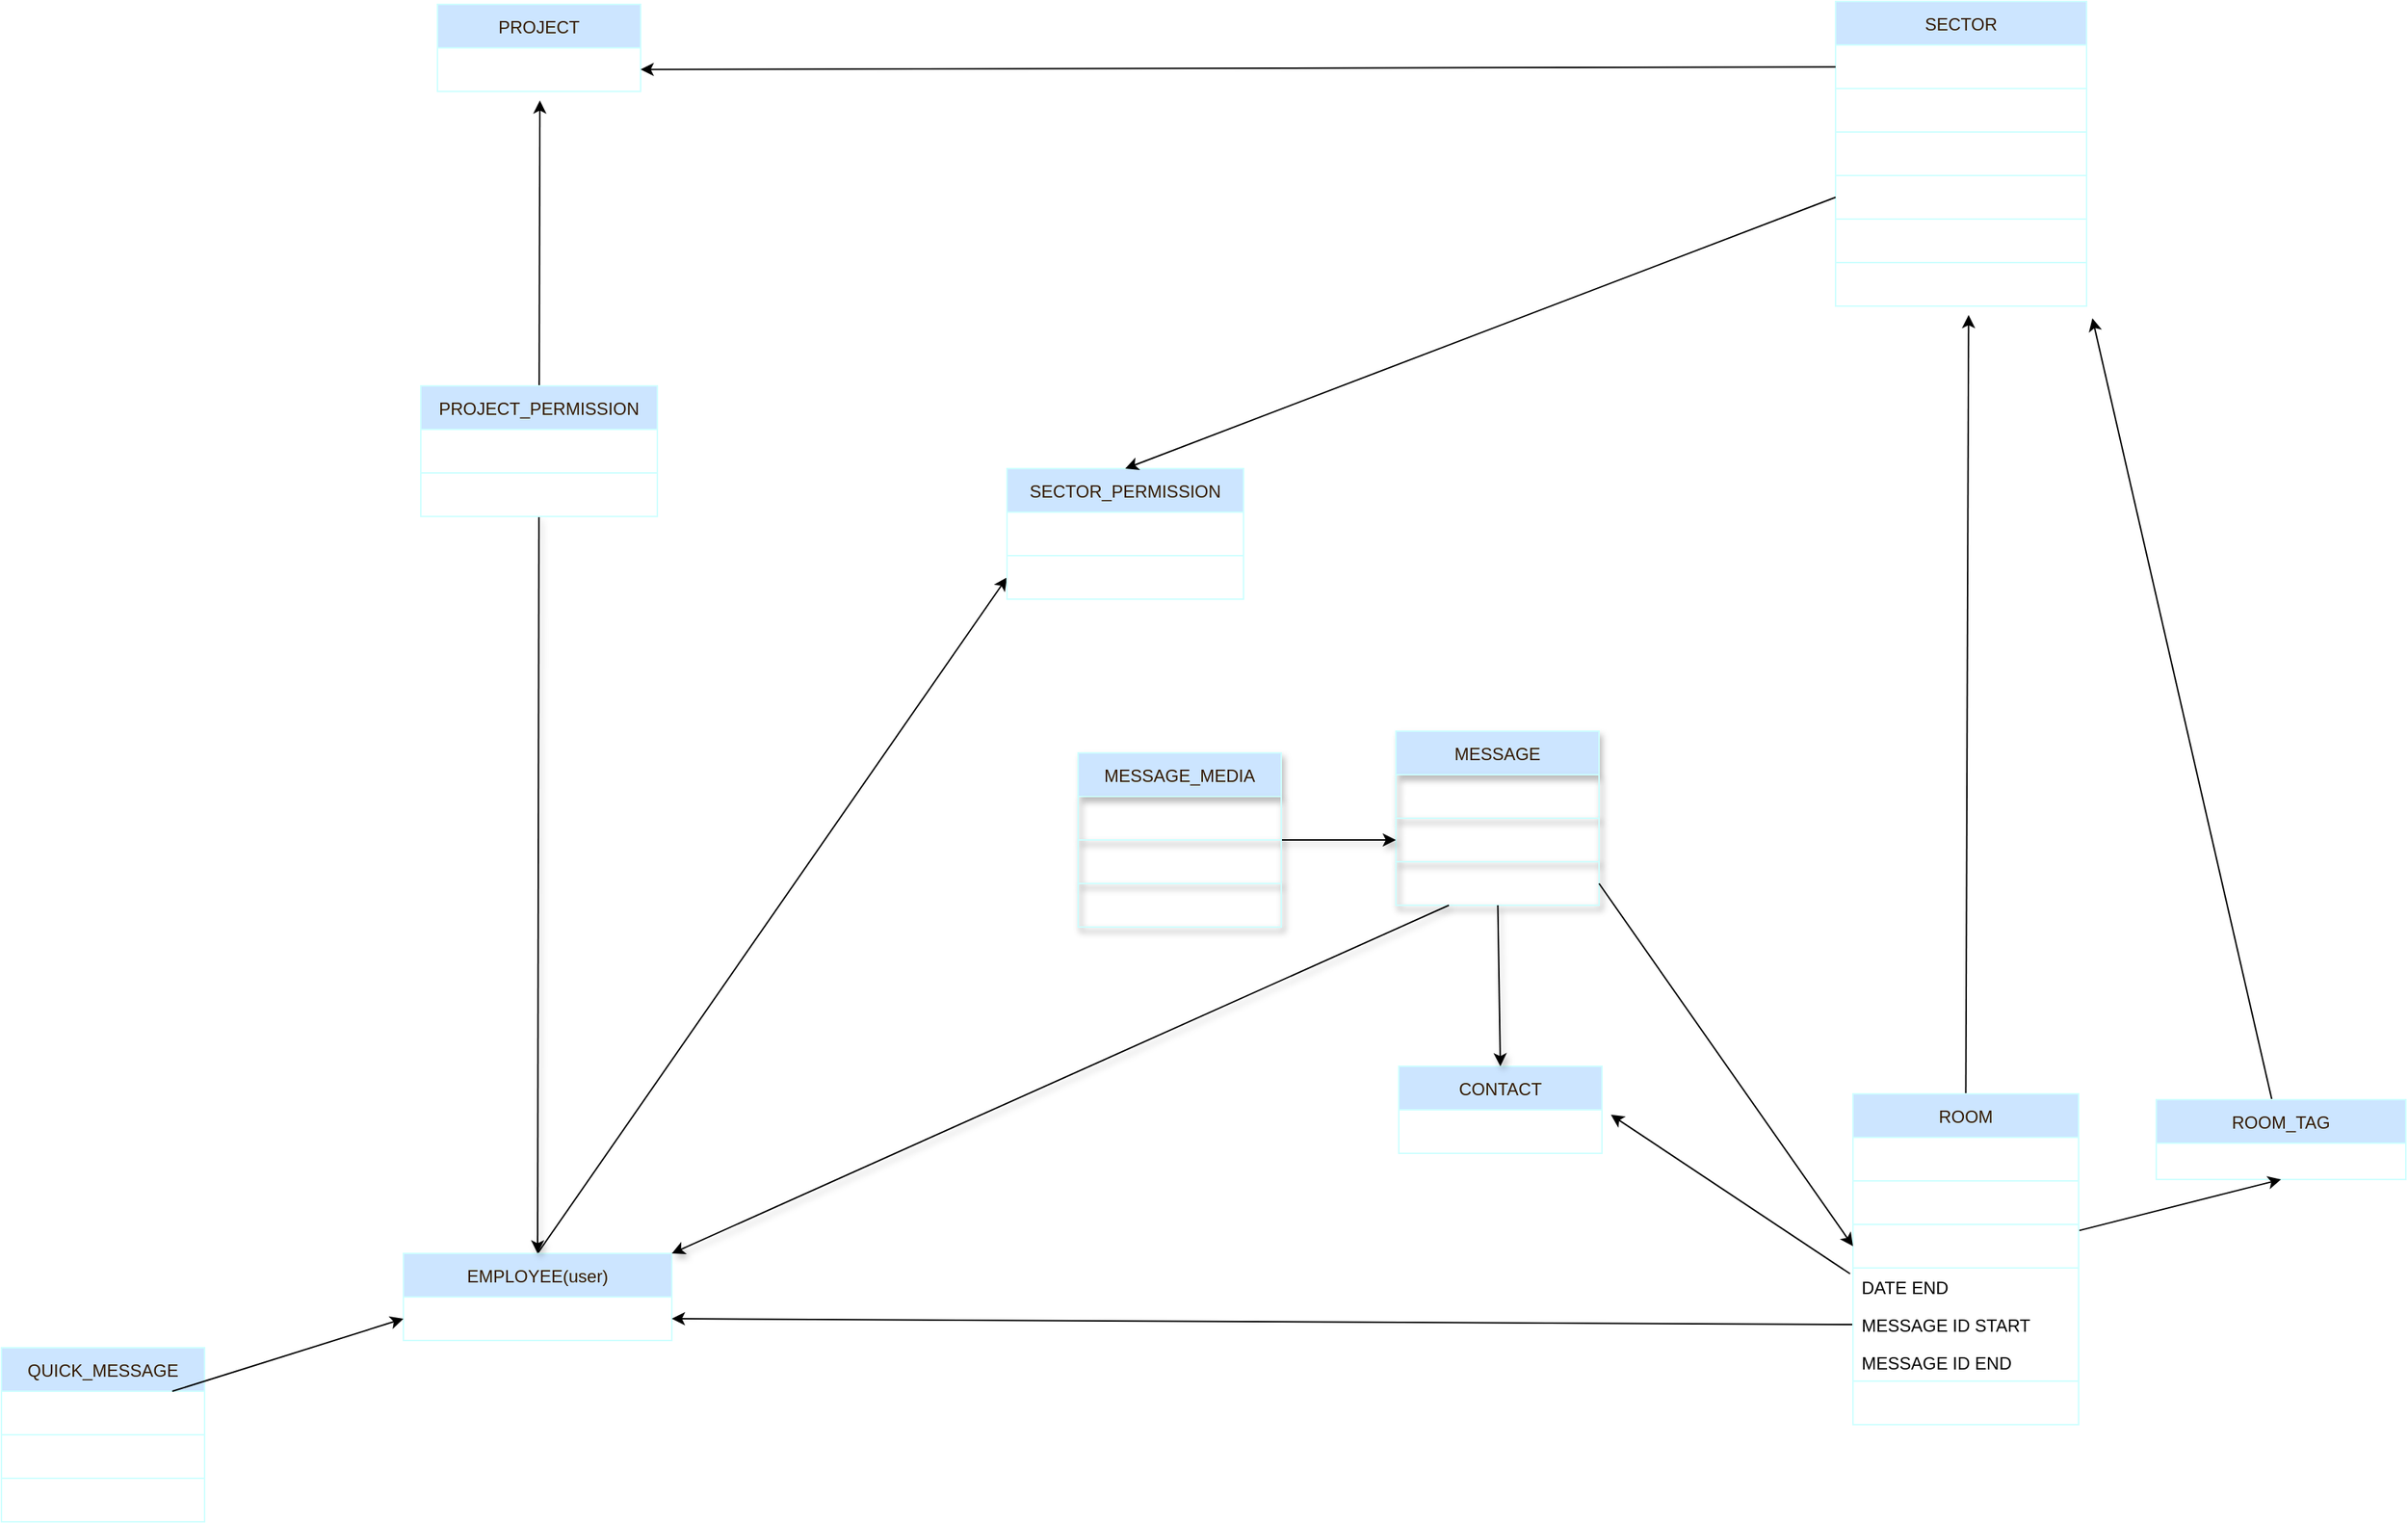 <mxfile>
    <diagram id="62WJzfiFzlyG9oBI5utT" name="Page-1">
        <mxGraphModel dx="3752" dy="1086" grid="0" gridSize="10" guides="0" tooltips="1" connect="1" arrows="1" fold="1" page="0" pageScale="1" pageWidth="850" pageHeight="1100" math="0" shadow="0">
            <root>
                <mxCell id="0"/>
                <mxCell id="1" parent="0"/>
                <mxCell id="15" value="CONTACT" style="swimlane;fontStyle=0;childLayout=stackLayout;horizontal=1;startSize=30;horizontalStack=0;resizeParent=1;resizeParentMax=0;resizeLast=0;collapsible=1;marginBottom=0;fontColor=#331A00;strokeColor=#CEFFFF;fillColor=#CCE5FF;" parent="1" vertex="1">
                    <mxGeometry x="711" y="991" width="140" height="60" as="geometry"/>
                </mxCell>
                <mxCell id="16" value="Item 1" style="text;strokeColor=#CEFFFF;fillColor=none;align=left;verticalAlign=middle;spacingLeft=4;spacingRight=4;overflow=hidden;points=[[0,0.5],[1,0.5]];portConstraint=eastwest;rotatable=0;fontColor=#FFFFFF;strokeWidth=1;" parent="15" vertex="1">
                    <mxGeometry y="30" width="140" height="30" as="geometry"/>
                </mxCell>
                <mxCell id="109" style="edgeStyle=none;html=1;exitX=0.5;exitY=0;exitDx=0;exitDy=0;entryX=0;entryY=0.5;entryDx=0;entryDy=0;" edge="1" parent="1" source="19" target="106">
                    <mxGeometry relative="1" as="geometry"/>
                </mxCell>
                <mxCell id="19" value="EMPLOYEE(user)" style="swimlane;fontStyle=0;childLayout=stackLayout;horizontal=1;startSize=30;horizontalStack=0;resizeParent=1;resizeParentMax=0;resizeLast=0;collapsible=1;marginBottom=0;fontColor=#331A00;strokeColor=#CEFFFF;fillColor=#CCE5FF;" parent="1" vertex="1">
                    <mxGeometry x="25" y="1120" width="185" height="60" as="geometry"/>
                </mxCell>
                <mxCell id="20" value="Item 1" style="text;strokeColor=#CEFFFF;fillColor=none;align=left;verticalAlign=middle;spacingLeft=4;spacingRight=4;overflow=hidden;points=[[0,0.5],[1,0.5]];portConstraint=eastwest;rotatable=0;fontColor=#FFFFFF;strokeWidth=1;" parent="19" vertex="1">
                    <mxGeometry y="30" width="185" height="30" as="geometry"/>
                </mxCell>
                <mxCell id="21" value="PROJECT" style="swimlane;fontStyle=0;childLayout=stackLayout;horizontal=1;startSize=30;horizontalStack=0;resizeParent=1;resizeParentMax=0;resizeLast=0;collapsible=1;marginBottom=0;fontColor=#331A00;strokeColor=#CEFFFF;fillColor=#CCE5FF;" parent="1" vertex="1">
                    <mxGeometry x="48.5" y="259" width="140" height="60" as="geometry"/>
                </mxCell>
                <mxCell id="22" value="connect_project_pk" style="text;strokeColor=#CEFFFF;fillColor=none;align=left;verticalAlign=middle;spacingLeft=4;spacingRight=4;overflow=hidden;points=[[0,0.5],[1,0.5]];portConstraint=eastwest;rotatable=0;fontColor=#FFFFFF;strokeWidth=1;" parent="21" vertex="1">
                    <mxGeometry y="30" width="140" height="30" as="geometry"/>
                </mxCell>
                <mxCell id="23" value="SECTOR" style="swimlane;fontStyle=0;childLayout=stackLayout;horizontal=1;startSize=30;horizontalStack=0;resizeParent=1;resizeParentMax=0;resizeLast=0;collapsible=1;marginBottom=0;fontColor=#331A00;strokeColor=#CEFFFF;fillColor=#CCE5FF;" parent="1" vertex="1">
                    <mxGeometry x="1012" y="257" width="173" height="210" as="geometry">
                        <mxRectangle x="613" y="316" width="77" height="30" as="alternateBounds"/>
                    </mxGeometry>
                </mxCell>
                <mxCell id="57" value="name" style="text;strokeColor=#CEFFFF;fillColor=none;align=left;verticalAlign=middle;spacingLeft=4;spacingRight=4;overflow=hidden;points=[[0,0.5],[1,0.5]];portConstraint=eastwest;rotatable=0;fontColor=#FFFFFF;strokeWidth=1;" parent="23" vertex="1">
                    <mxGeometry y="30" width="173" height="30" as="geometry"/>
                </mxCell>
                <mxCell id="61" value="project_id" style="text;strokeColor=#CEFFFF;fillColor=none;align=left;verticalAlign=middle;spacingLeft=4;spacingRight=4;overflow=hidden;points=[[0,0.5],[1,0.5]];portConstraint=eastwest;rotatable=0;fontColor=#FFFFFF;strokeWidth=1;" parent="23" vertex="1">
                    <mxGeometry y="60" width="173" height="30" as="geometry"/>
                </mxCell>
                <mxCell id="62" value="manager(project_permission)" style="text;strokeColor=#CEFFFF;fillColor=none;align=left;verticalAlign=middle;spacingLeft=4;spacingRight=4;overflow=hidden;points=[[0,0.5],[1,0.5]];portConstraint=eastwest;rotatable=0;fontColor=#FFFFFF;strokeWidth=1;" parent="23" vertex="1">
                    <mxGeometry y="90" width="173" height="30" as="geometry"/>
                </mxCell>
                <mxCell id="60" value="chats_limit" style="text;strokeColor=#CEFFFF;fillColor=none;align=left;verticalAlign=middle;spacingLeft=4;spacingRight=4;overflow=hidden;points=[[0,0.5],[1,0.5]];portConstraint=eastwest;rotatable=0;fontColor=#FFFFFF;strokeWidth=1;" parent="23" vertex="1">
                    <mxGeometry y="120" width="173" height="30" as="geometry"/>
                </mxCell>
                <mxCell id="59" value="work_start" style="text;strokeColor=#CEFFFF;fillColor=none;align=left;verticalAlign=middle;spacingLeft=4;spacingRight=4;overflow=hidden;points=[[0,0.5],[1,0.5]];portConstraint=eastwest;rotatable=0;fontColor=#FFFFFF;strokeWidth=1;" parent="23" vertex="1">
                    <mxGeometry y="150" width="173" height="30" as="geometry"/>
                </mxCell>
                <mxCell id="24" value="work_end" style="text;strokeColor=#CEFFFF;fillColor=none;align=left;verticalAlign=middle;spacingLeft=4;spacingRight=4;overflow=hidden;points=[[0,0.5],[1,0.5]];portConstraint=eastwest;rotatable=0;fontColor=#FFFFFF;strokeWidth=1;" parent="23" vertex="1">
                    <mxGeometry y="180" width="173" height="30" as="geometry"/>
                </mxCell>
                <mxCell id="81" style="edgeStyle=none;html=1;entryX=0.53;entryY=1.205;entryDx=0;entryDy=0;entryPerimeter=0;fontColor=#FFFFFF;exitX=0.5;exitY=0;exitDx=0;exitDy=0;" parent="1" source="72eFd9tCJBYfXQ247pea-131" target="24" edge="1">
                    <mxGeometry relative="1" as="geometry">
                        <mxPoint x="1089" y="1005" as="sourcePoint"/>
                        <mxPoint x="1059.44" y="652.36" as="targetPoint"/>
                    </mxGeometry>
                </mxCell>
                <mxCell id="29" value="MESSAGE" style="swimlane;fontStyle=0;childLayout=stackLayout;horizontal=1;startSize=30;horizontalStack=0;resizeParent=1;resizeParentMax=0;resizeLast=0;collapsible=1;marginBottom=0;fontColor=#331A00;strokeColor=#CEFFFF;fillColor=#CCE5FF;shadow=1;" parent="1" vertex="1">
                    <mxGeometry x="709" y="760" width="140" height="120" as="geometry"/>
                </mxCell>
                <mxCell id="104" value="CHAT" style="text;strokeColor=#CEFFFF;fillColor=none;align=left;verticalAlign=middle;spacingLeft=4;spacingRight=4;overflow=hidden;points=[[0,0.5],[1,0.5]];portConstraint=eastwest;rotatable=0;fontColor=#FFFFFF;strokeWidth=1;shadow=1;" parent="29" vertex="1">
                    <mxGeometry y="30" width="140" height="30" as="geometry"/>
                </mxCell>
                <mxCell id="67" value="TEXT" style="text;strokeColor=#CEFFFF;fillColor=none;align=left;verticalAlign=middle;spacingLeft=4;spacingRight=4;overflow=hidden;points=[[0,0.5],[1,0.5]];portConstraint=eastwest;rotatable=0;fontColor=#FFFFFF;strokeWidth=1;shadow=1;" parent="29" vertex="1">
                    <mxGeometry y="60" width="140" height="30" as="geometry"/>
                </mxCell>
                <mxCell id="88" value="SENDER(USER)" style="text;strokeColor=#CEFFFF;fillColor=none;align=left;verticalAlign=middle;spacingLeft=4;spacingRight=4;overflow=hidden;points=[[0,0.5],[1,0.5]];portConstraint=eastwest;rotatable=0;fontColor=#FFFFFF;strokeWidth=1;shadow=1;" parent="29" vertex="1">
                    <mxGeometry y="90" width="140" height="30" as="geometry"/>
                </mxCell>
                <mxCell id="75" style="edgeStyle=none;html=1;entryX=0.504;entryY=1.208;entryDx=0;entryDy=0;entryPerimeter=0;fontColor=#FFFFFF;" parent="1" source="31" target="22" edge="1">
                    <mxGeometry relative="1" as="geometry"/>
                </mxCell>
                <mxCell id="100" style="edgeStyle=none;html=1;entryX=0.5;entryY=0;entryDx=0;entryDy=0;shadow=1;fontColor=#FFFFFF;" parent="1" source="31" target="19" edge="1">
                    <mxGeometry relative="1" as="geometry"/>
                </mxCell>
                <mxCell id="31" value="PROJECT_PERMISSION" style="swimlane;fontStyle=0;childLayout=stackLayout;horizontal=1;startSize=30;horizontalStack=0;resizeParent=1;resizeParentMax=0;resizeLast=0;collapsible=1;marginBottom=0;fontColor=#331A00;strokeColor=#CEFFFF;fillColor=#CCE5FF;" parent="1" vertex="1">
                    <mxGeometry x="37" y="522" width="163" height="90" as="geometry">
                        <mxRectangle x="169.5" y="428" width="165" height="30" as="alternateBounds"/>
                    </mxGeometry>
                </mxCell>
                <mxCell id="32" value="Employee" style="text;strokeColor=#CEFFFF;fillColor=none;align=left;verticalAlign=middle;spacingLeft=4;spacingRight=4;overflow=hidden;points=[[0,0.5],[1,0.5]];portConstraint=eastwest;rotatable=0;fontColor=#FFFFFF;strokeWidth=1;" parent="31" vertex="1">
                    <mxGeometry y="30" width="163" height="30" as="geometry"/>
                </mxCell>
                <mxCell id="54" value="Role" style="text;strokeColor=#CEFFFF;fillColor=none;align=left;verticalAlign=middle;spacingLeft=4;spacingRight=4;overflow=hidden;points=[[0,0.5],[1,0.5]];portConstraint=eastwest;rotatable=0;fontColor=#FFFFFF;strokeWidth=1;" parent="31" vertex="1">
                    <mxGeometry y="60" width="163" height="30" as="geometry"/>
                </mxCell>
                <mxCell id="90" style="edgeStyle=none;html=1;entryX=0;entryY=0.5;entryDx=0;entryDy=0;fontColor=#FFFFFF;shadow=1;" parent="1" source="63" target="67" edge="1">
                    <mxGeometry relative="1" as="geometry"/>
                </mxCell>
                <mxCell id="63" value="MESSAGE_MEDIA" style="swimlane;fontStyle=0;childLayout=stackLayout;horizontal=1;startSize=30;horizontalStack=0;resizeParent=1;resizeParentMax=0;resizeLast=0;collapsible=1;marginBottom=0;fontColor=#331A00;strokeColor=#CEFFFF;fillColor=#CCE5FF;shadow=1;" parent="1" vertex="1">
                    <mxGeometry x="490" y="775" width="140" height="120" as="geometry"/>
                </mxCell>
                <mxCell id="64" value="MESSAGE_ID" style="text;strokeColor=#CEFFFF;fillColor=none;align=left;verticalAlign=middle;spacingLeft=4;spacingRight=4;overflow=hidden;points=[[0,0.5],[1,0.5]];portConstraint=eastwest;rotatable=0;fontColor=#FFFFFF;strokeWidth=1;shadow=1;" parent="63" vertex="1">
                    <mxGeometry y="30" width="140" height="30" as="geometry"/>
                </mxCell>
                <mxCell id="69" value="MEDIA_URL" style="text;strokeColor=#CEFFFF;fillColor=none;align=left;verticalAlign=middle;spacingLeft=4;spacingRight=4;overflow=hidden;points=[[0,0.5],[1,0.5]];portConstraint=eastwest;rotatable=0;fontColor=#FFFFFF;strokeWidth=1;shadow=1;" parent="63" vertex="1">
                    <mxGeometry y="60" width="140" height="30" as="geometry"/>
                </mxCell>
                <mxCell id="70" value="MEDIA_TYPE" style="text;strokeColor=#CEFFFF;fillColor=none;align=left;verticalAlign=middle;spacingLeft=4;spacingRight=4;overflow=hidden;points=[[0,0.5],[1,0.5]];portConstraint=eastwest;rotatable=0;fontColor=#FFFFFF;strokeWidth=1;shadow=1;" parent="63" vertex="1">
                    <mxGeometry y="90" width="140" height="30" as="geometry"/>
                </mxCell>
                <mxCell id="74" style="edgeStyle=none;html=1;fontColor=#FFFFFF;" parent="1" source="57" target="22" edge="1">
                    <mxGeometry relative="1" as="geometry"/>
                </mxCell>
                <mxCell id="84" style="edgeStyle=none;html=1;entryX=1.044;entryY=0.113;entryDx=0;entryDy=0;entryPerimeter=0;fontColor=#FFFFFF;exitX=-0.013;exitY=0.154;exitDx=0;exitDy=0;exitPerimeter=0;" parent="1" source="72eFd9tCJBYfXQ247pea-136" target="16" edge="1">
                    <mxGeometry relative="1" as="geometry">
                        <mxPoint x="886.0" y="1134" as="sourcePoint"/>
                    </mxGeometry>
                </mxCell>
                <mxCell id="86" style="edgeStyle=none;html=1;exitX=0;exitY=0.5;exitDx=0;exitDy=0;entryX=1;entryY=0.5;entryDx=0;entryDy=0;fontColor=#FFFFFF;" parent="1" source="72eFd9tCJBYfXQ247pea-150" target="20" edge="1">
                    <mxGeometry relative="1" as="geometry">
                        <mxPoint x="886.0" y="1164" as="sourcePoint"/>
                    </mxGeometry>
                </mxCell>
                <mxCell id="97" style="edgeStyle=none;html=1;entryX=0.5;entryY=0;entryDx=0;entryDy=0;shadow=1;fontColor=#FFFFFF;" parent="1" source="88" target="15" edge="1">
                    <mxGeometry relative="1" as="geometry"/>
                </mxCell>
                <mxCell id="98" style="edgeStyle=none;html=1;entryX=1;entryY=0;entryDx=0;entryDy=0;shadow=1;fontColor=#FFFFFF;" parent="1" source="88" target="19" edge="1">
                    <mxGeometry relative="1" as="geometry"/>
                </mxCell>
                <mxCell id="112" style="edgeStyle=none;html=1;entryX=1.023;entryY=1.278;entryDx=0;entryDy=0;entryPerimeter=0;" edge="1" parent="1" source="72eFd9tCJBYfXQ247pea-120" target="24">
                    <mxGeometry relative="1" as="geometry"/>
                </mxCell>
                <mxCell id="72eFd9tCJBYfXQ247pea-120" value="ROOM_TAG" style="swimlane;fontStyle=0;childLayout=stackLayout;horizontal=1;startSize=30;horizontalStack=0;resizeParent=1;resizeParentMax=0;resizeLast=0;collapsible=1;marginBottom=0;fontColor=#331A00;strokeColor=#CEFFFF;fillColor=#CCE5FF;" parent="1" vertex="1">
                    <mxGeometry x="1233" y="1014" width="172" height="55" as="geometry"/>
                </mxCell>
                <mxCell id="72eFd9tCJBYfXQ247pea-141" style="edgeStyle=none;rounded=0;orthogonalLoop=1;jettySize=auto;html=1;entryX=0.5;entryY=1;entryDx=0;entryDy=0;fontSize=12;strokeColor=default;" parent="1" source="72eFd9tCJBYfXQ247pea-131" target="72eFd9tCJBYfXQ247pea-120" edge="1">
                    <mxGeometry relative="1" as="geometry"/>
                </mxCell>
                <mxCell id="72eFd9tCJBYfXQ247pea-131" value="ROOM" style="swimlane;fontStyle=0;childLayout=stackLayout;horizontal=1;startSize=30;horizontalStack=0;resizeParent=1;resizeParentMax=0;resizeLast=0;collapsible=1;marginBottom=0;fontColor=#331A00;strokeColor=#CEFFFF;fillColor=#CCE5FF;" parent="1" vertex="1">
                    <mxGeometry x="1024" y="1010" width="155.5" height="228" as="geometry"/>
                </mxCell>
                <mxCell id="72eFd9tCJBYfXQ247pea-132" value="CONTACT" style="text;strokeColor=#CEFFFF;fillColor=none;align=left;verticalAlign=middle;spacingLeft=4;spacingRight=4;overflow=hidden;points=[[0,0.5],[1,0.5]];portConstraint=eastwest;rotatable=0;fontColor=#FFFFFF;strokeWidth=1;" parent="72eFd9tCJBYfXQ247pea-131" vertex="1">
                    <mxGeometry y="30" width="155.5" height="30" as="geometry"/>
                </mxCell>
                <mxCell id="72eFd9tCJBYfXQ247pea-133" value="EMPLOYEE" style="text;strokeColor=#CEFFFF;fillColor=none;align=left;verticalAlign=middle;spacingLeft=4;spacingRight=4;overflow=hidden;points=[[0,0.5],[1,0.5]];portConstraint=eastwest;rotatable=0;fontColor=#FFFFFF;strokeWidth=1;" parent="72eFd9tCJBYfXQ247pea-131" vertex="1">
                    <mxGeometry y="60" width="155.5" height="30" as="geometry"/>
                </mxCell>
                <mxCell id="72eFd9tCJBYfXQ247pea-134" value="DATE START" style="text;strokeColor=#CEFFFF;fillColor=none;align=left;verticalAlign=middle;spacingLeft=4;spacingRight=4;overflow=hidden;points=[[0,0.5],[1,0.5]];portConstraint=eastwest;rotatable=0;fontColor=#FFFFFF;strokeWidth=1;" parent="72eFd9tCJBYfXQ247pea-131" vertex="1">
                    <mxGeometry y="90" width="155.5" height="30" as="geometry"/>
                </mxCell>
                <mxCell id="72eFd9tCJBYfXQ247pea-136" value="DATE END" style="text;strokeColor=none;fillColor=none;align=left;verticalAlign=top;spacingLeft=4;spacingRight=4;overflow=hidden;rotatable=0;points=[[0,0.5],[1,0.5]];portConstraint=eastwest;fontSize=12;" parent="72eFd9tCJBYfXQ247pea-131" vertex="1">
                    <mxGeometry y="120" width="155.5" height="26" as="geometry"/>
                </mxCell>
                <mxCell id="72eFd9tCJBYfXQ247pea-150" value="MESSAGE ID START" style="text;strokeColor=none;fillColor=none;align=left;verticalAlign=top;spacingLeft=4;spacingRight=4;overflow=hidden;rotatable=0;points=[[0,0.5],[1,0.5]];portConstraint=eastwest;fontSize=12;" parent="72eFd9tCJBYfXQ247pea-131" vertex="1">
                    <mxGeometry y="146" width="155.5" height="26" as="geometry"/>
                </mxCell>
                <mxCell id="72eFd9tCJBYfXQ247pea-151" value="MESSAGE ID END" style="text;strokeColor=none;fillColor=none;align=left;verticalAlign=top;spacingLeft=4;spacingRight=4;overflow=hidden;rotatable=0;points=[[0,0.5],[1,0.5]];portConstraint=eastwest;fontSize=12;" parent="72eFd9tCJBYfXQ247pea-131" vertex="1">
                    <mxGeometry y="172" width="155.5" height="26" as="geometry"/>
                </mxCell>
                <mxCell id="72eFd9tCJBYfXQ247pea-138" value="TAGS" style="text;strokeColor=#CEFFFF;fillColor=none;align=left;verticalAlign=middle;spacingLeft=4;spacingRight=4;overflow=hidden;points=[[0,0.5],[1,0.5]];portConstraint=eastwest;rotatable=0;fontColor=#FFFFFF;strokeWidth=1;" parent="72eFd9tCJBYfXQ247pea-131" vertex="1">
                    <mxGeometry y="198" width="155.5" height="30" as="geometry"/>
                </mxCell>
                <mxCell id="72eFd9tCJBYfXQ247pea-145" value="QUICK_MESSAGE" style="swimlane;fontStyle=0;childLayout=stackLayout;horizontal=1;startSize=30;horizontalStack=0;resizeParent=1;resizeParentMax=0;resizeLast=0;collapsible=1;marginBottom=0;fontColor=#331A00;strokeColor=#CEFFFF;fillColor=#CCE5FF;" parent="1" vertex="1">
                    <mxGeometry x="-252" y="1185" width="140" height="120" as="geometry"/>
                </mxCell>
                <mxCell id="72eFd9tCJBYfXQ247pea-146" value="EMPLOYEE" style="text;strokeColor=#CEFFFF;fillColor=none;align=left;verticalAlign=middle;spacingLeft=4;spacingRight=4;overflow=hidden;points=[[0,0.5],[1,0.5]];portConstraint=eastwest;rotatable=0;fontColor=#FFFFFF;strokeWidth=1;" parent="72eFd9tCJBYfXQ247pea-145" vertex="1">
                    <mxGeometry y="30" width="140" height="30" as="geometry"/>
                </mxCell>
                <mxCell id="72eFd9tCJBYfXQ247pea-148" value="shortcut" style="text;strokeColor=#CEFFFF;fillColor=none;align=left;verticalAlign=middle;spacingLeft=4;spacingRight=4;overflow=hidden;points=[[0,0.5],[1,0.5]];portConstraint=eastwest;rotatable=0;fontColor=#FFFFFF;strokeWidth=1;" parent="72eFd9tCJBYfXQ247pea-145" vertex="1">
                    <mxGeometry y="60" width="140" height="30" as="geometry"/>
                </mxCell>
                <mxCell id="72eFd9tCJBYfXQ247pea-149" value="message" style="text;strokeColor=#CEFFFF;fillColor=none;align=left;verticalAlign=middle;spacingLeft=4;spacingRight=4;overflow=hidden;points=[[0,0.5],[1,0.5]];portConstraint=eastwest;rotatable=0;fontColor=#FFFFFF;strokeWidth=1;" parent="72eFd9tCJBYfXQ247pea-145" vertex="1">
                    <mxGeometry y="90" width="140" height="30" as="geometry"/>
                </mxCell>
                <mxCell id="72eFd9tCJBYfXQ247pea-147" style="edgeStyle=none;rounded=0;orthogonalLoop=1;jettySize=auto;html=1;entryX=0;entryY=0.5;entryDx=0;entryDy=0;fontSize=12;strokeColor=default;" parent="1" source="72eFd9tCJBYfXQ247pea-146" target="20" edge="1">
                    <mxGeometry relative="1" as="geometry"/>
                </mxCell>
                <mxCell id="101" style="edgeStyle=none;html=1;exitX=1;exitY=0.5;exitDx=0;exitDy=0;entryX=0;entryY=0.5;entryDx=0;entryDy=0;" parent="1" source="88" target="72eFd9tCJBYfXQ247pea-134" edge="1">
                    <mxGeometry relative="1" as="geometry"/>
                </mxCell>
                <mxCell id="105" value="SECTOR_PERMISSION" style="swimlane;fontStyle=0;childLayout=stackLayout;horizontal=1;startSize=30;horizontalStack=0;resizeParent=1;resizeParentMax=0;resizeLast=0;collapsible=1;marginBottom=0;fontColor=#331A00;strokeColor=#CEFFFF;fillColor=#CCE5FF;" vertex="1" parent="1">
                    <mxGeometry x="441" y="579" width="163" height="90" as="geometry">
                        <mxRectangle x="169.5" y="428" width="165" height="30" as="alternateBounds"/>
                    </mxGeometry>
                </mxCell>
                <mxCell id="107" value="Role" style="text;strokeColor=#CEFFFF;fillColor=none;align=left;verticalAlign=middle;spacingLeft=4;spacingRight=4;overflow=hidden;points=[[0,0.5],[1,0.5]];portConstraint=eastwest;rotatable=0;fontColor=#FFFFFF;strokeWidth=1;" vertex="1" parent="105">
                    <mxGeometry y="30" width="163" height="30" as="geometry"/>
                </mxCell>
                <mxCell id="106" value="Employee" style="text;strokeColor=#CEFFFF;fillColor=none;align=left;verticalAlign=middle;spacingLeft=4;spacingRight=4;overflow=hidden;points=[[0,0.5],[1,0.5]];portConstraint=eastwest;rotatable=0;fontColor=#FFFFFF;strokeWidth=1;" vertex="1" parent="105">
                    <mxGeometry y="60" width="163" height="30" as="geometry"/>
                </mxCell>
                <mxCell id="108" style="edgeStyle=none;html=1;entryX=0.5;entryY=0;entryDx=0;entryDy=0;exitX=0;exitY=0.5;exitDx=0;exitDy=0;" edge="1" parent="1" source="60" target="105">
                    <mxGeometry relative="1" as="geometry"/>
                </mxCell>
            </root>
        </mxGraphModel>
    </diagram>
</mxfile>
